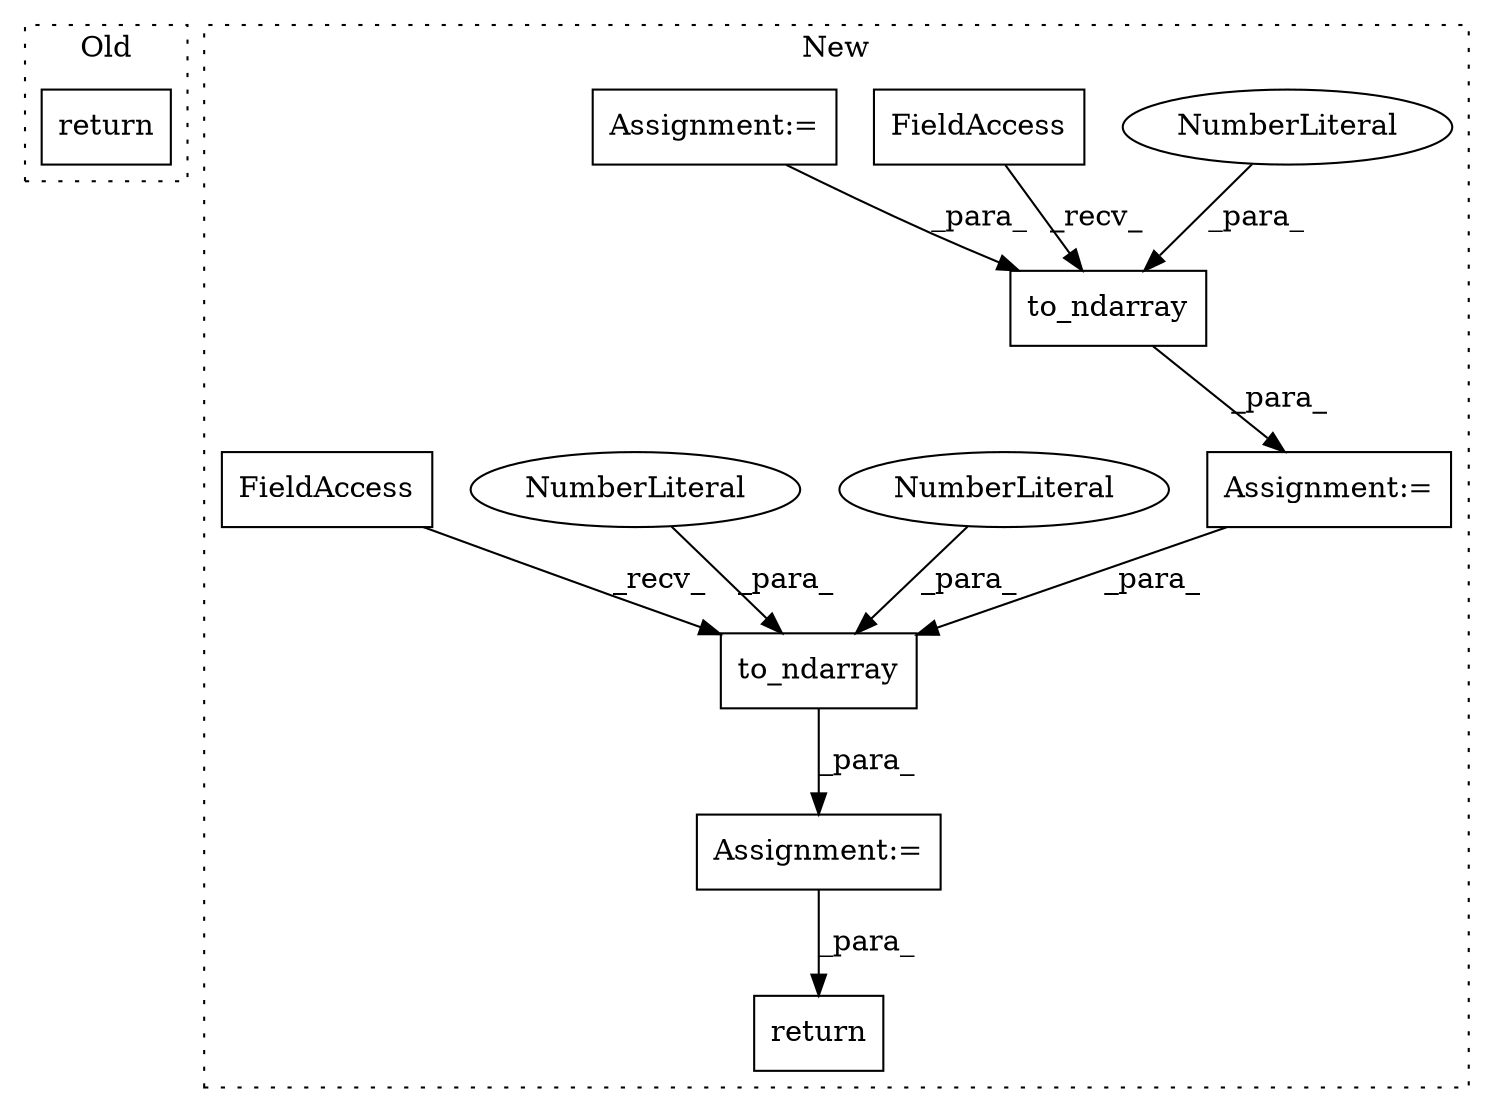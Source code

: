 digraph G {
subgraph cluster0 {
1 [label="return" a="41" s="2110" l="7" shape="box"];
label = "Old";
style="dotted";
}
subgraph cluster1 {
2 [label="to_ndarray" a="32" s="2212,2232" l="11,1" shape="box"];
3 [label="Assignment:=" a="7" s="2305" l="1" shape="box"];
4 [label="return" a="41" s="2512" l="7" shape="box"];
5 [label="NumberLiteral" a="34" s="2231" l="1" shape="ellipse"];
6 [label="FieldAccess" a="22" s="2194" l="9" shape="box"];
7 [label="Assignment:=" a="7" s="2193" l="1" shape="box"];
8 [label="Assignment:=" a="7" s="2148" l="1" shape="box"];
9 [label="to_ndarray" a="32" s="2267,2289" l="11,1" shape="box"];
10 [label="NumberLiteral" a="34" s="2286" l="1" shape="ellipse"];
11 [label="NumberLiteral" a="34" s="2288" l="1" shape="ellipse"];
12 [label="FieldAccess" a="22" s="2249" l="9" shape="box"];
label = "New";
style="dotted";
}
2 -> 7 [label="_para_"];
3 -> 4 [label="_para_"];
5 -> 2 [label="_para_"];
6 -> 2 [label="_recv_"];
7 -> 9 [label="_para_"];
8 -> 2 [label="_para_"];
9 -> 3 [label="_para_"];
10 -> 9 [label="_para_"];
11 -> 9 [label="_para_"];
12 -> 9 [label="_recv_"];
}